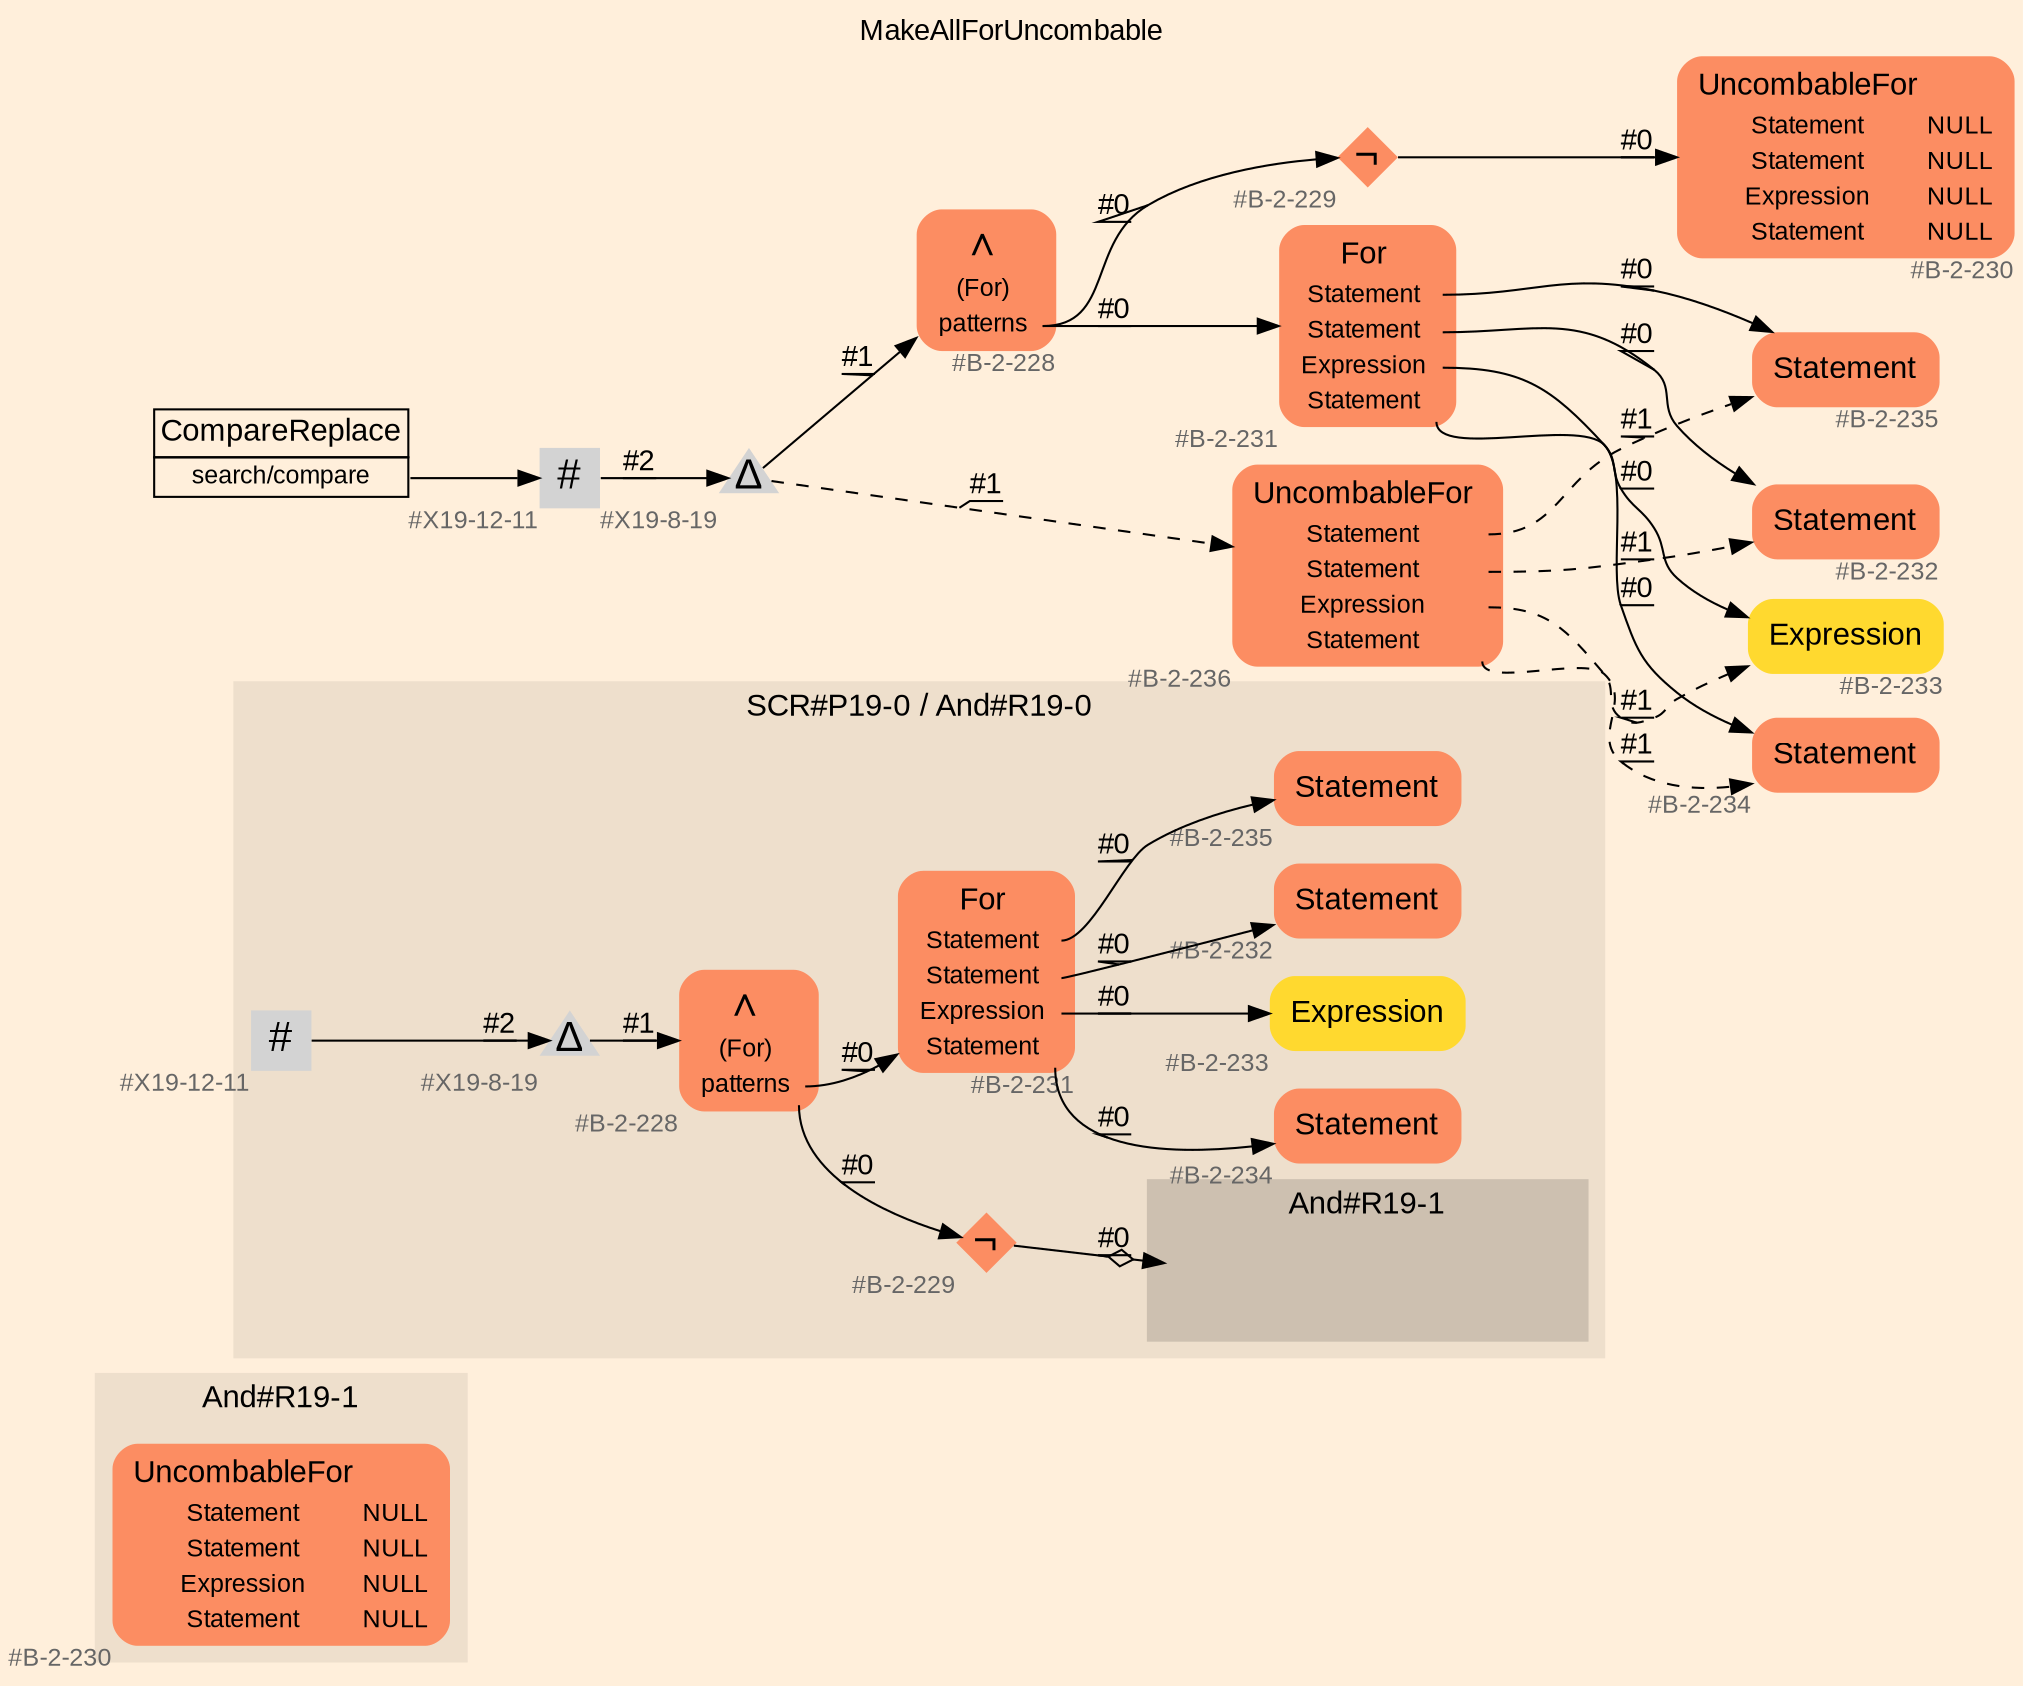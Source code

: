 digraph "MakeAllForUncombable" {
label = "MakeAllForUncombable"
labelloc = t
graph [
    rankdir = "LR"
    ranksep = 0.3
    bgcolor = antiquewhite1
    color = black
    fontcolor = black
    fontname = "Arial"
];
node [
    fontname = "Arial"
];
edge [
    fontname = "Arial"
];

// -------------------- figure And#R19-1 --------------------
// -------- region And#R19-1 ----------
subgraph "clusterAnd#R19-1" {
    label = "And#R19-1"
    style = "filled"
    color = antiquewhite2
    fontsize = "15"
    // -------- block And#R19-1/#B-2-230 ----------
    "And#R19-1/#B-2-230" [
        fillcolor = "/set28/2"
        xlabel = "#B-2-230"
        fontsize = "12"
        fontcolor = grey40
        shape = "plaintext"
        label = <<TABLE BORDER="0" CELLBORDER="0" CELLSPACING="0">
         <TR><TD><FONT COLOR="black" POINT-SIZE="15">UncombableFor</FONT></TD></TR>
         <TR><TD><FONT COLOR="black" POINT-SIZE="12">Statement</FONT></TD><TD PORT="port0"><FONT COLOR="black" POINT-SIZE="12">NULL</FONT></TD></TR>
         <TR><TD><FONT COLOR="black" POINT-SIZE="12">Statement</FONT></TD><TD PORT="port1"><FONT COLOR="black" POINT-SIZE="12">NULL</FONT></TD></TR>
         <TR><TD><FONT COLOR="black" POINT-SIZE="12">Expression</FONT></TD><TD PORT="port2"><FONT COLOR="black" POINT-SIZE="12">NULL</FONT></TD></TR>
         <TR><TD><FONT COLOR="black" POINT-SIZE="12">Statement</FONT></TD><TD PORT="port3"><FONT COLOR="black" POINT-SIZE="12">NULL</FONT></TD></TR>
        </TABLE>>
        style = "rounded,filled"
    ];
    
}


// -------------------- figure And#R19-0 --------------------
// -------- region And#R19-0 ----------
subgraph "clusterAnd#R19-0" {
    label = "SCR#P19-0 / And#R19-0"
    style = "filled"
    color = antiquewhite2
    fontsize = "15"
    // -------- block And#R19-0/#X19-8-19 ----------
    "And#R19-0/#X19-8-19" [
        xlabel = "#X19-8-19"
        fontsize = "12"
        fontcolor = grey40
        shape = "triangle"
        label = <<FONT COLOR="black" POINT-SIZE="20">Δ</FONT>>
        style = "filled"
        penwidth = 0.0
        fixedsize = true
        width = 0.4
        height = 0.4
    ];
    
    // -------- block And#R19-0/#B-2-232 ----------
    "And#R19-0/#B-2-232" [
        fillcolor = "/set28/2"
        xlabel = "#B-2-232"
        fontsize = "12"
        fontcolor = grey40
        shape = "plaintext"
        label = <<TABLE BORDER="0" CELLBORDER="0" CELLSPACING="0">
         <TR><TD><FONT COLOR="black" POINT-SIZE="15">Statement</FONT></TD></TR>
        </TABLE>>
        style = "rounded,filled"
    ];
    
    // -------- block And#R19-0/#B-2-235 ----------
    "And#R19-0/#B-2-235" [
        fillcolor = "/set28/2"
        xlabel = "#B-2-235"
        fontsize = "12"
        fontcolor = grey40
        shape = "plaintext"
        label = <<TABLE BORDER="0" CELLBORDER="0" CELLSPACING="0">
         <TR><TD><FONT COLOR="black" POINT-SIZE="15">Statement</FONT></TD></TR>
        </TABLE>>
        style = "rounded,filled"
    ];
    
    // -------- block And#R19-0/#B-2-234 ----------
    "And#R19-0/#B-2-234" [
        fillcolor = "/set28/2"
        xlabel = "#B-2-234"
        fontsize = "12"
        fontcolor = grey40
        shape = "plaintext"
        label = <<TABLE BORDER="0" CELLBORDER="0" CELLSPACING="0">
         <TR><TD><FONT COLOR="black" POINT-SIZE="15">Statement</FONT></TD></TR>
        </TABLE>>
        style = "rounded,filled"
    ];
    
    // -------- block And#R19-0/#X19-12-11 ----------
    "And#R19-0/#X19-12-11" [
        xlabel = "#X19-12-11"
        fontsize = "12"
        fontcolor = grey40
        shape = "square"
        label = <<FONT COLOR="black" POINT-SIZE="20">#</FONT>>
        style = "filled"
        penwidth = 0.0
        fixedsize = true
        width = 0.4
        height = 0.4
    ];
    
    // -------- block And#R19-0/#B-2-229 ----------
    "And#R19-0/#B-2-229" [
        fillcolor = "/set28/2"
        xlabel = "#B-2-229"
        fontsize = "12"
        fontcolor = grey40
        shape = "diamond"
        label = <<FONT COLOR="black" POINT-SIZE="20">¬</FONT>>
        style = "filled"
        penwidth = 0.0
        fixedsize = true
        width = 0.4
        height = 0.4
    ];
    
    // -------- block And#R19-0/#B-2-233 ----------
    "And#R19-0/#B-2-233" [
        fillcolor = "/set28/6"
        xlabel = "#B-2-233"
        fontsize = "12"
        fontcolor = grey40
        shape = "plaintext"
        label = <<TABLE BORDER="0" CELLBORDER="0" CELLSPACING="0">
         <TR><TD><FONT COLOR="black" POINT-SIZE="15">Expression</FONT></TD></TR>
        </TABLE>>
        style = "rounded,filled"
    ];
    
    // -------- block And#R19-0/#B-2-228 ----------
    "And#R19-0/#B-2-228" [
        fillcolor = "/set28/2"
        xlabel = "#B-2-228"
        fontsize = "12"
        fontcolor = grey40
        shape = "plaintext"
        label = <<TABLE BORDER="0" CELLBORDER="0" CELLSPACING="0">
         <TR><TD><FONT COLOR="black" POINT-SIZE="20">∧</FONT></TD></TR>
         <TR><TD><FONT COLOR="black" POINT-SIZE="12">(For)</FONT></TD><TD PORT="port0"></TD></TR>
         <TR><TD><FONT COLOR="black" POINT-SIZE="12">patterns</FONT></TD><TD PORT="port1"></TD></TR>
        </TABLE>>
        style = "rounded,filled"
    ];
    
    // -------- block And#R19-0/#B-2-231 ----------
    "And#R19-0/#B-2-231" [
        fillcolor = "/set28/2"
        xlabel = "#B-2-231"
        fontsize = "12"
        fontcolor = grey40
        shape = "plaintext"
        label = <<TABLE BORDER="0" CELLBORDER="0" CELLSPACING="0">
         <TR><TD><FONT COLOR="black" POINT-SIZE="15">For</FONT></TD></TR>
         <TR><TD><FONT COLOR="black" POINT-SIZE="12">Statement</FONT></TD><TD PORT="port0"></TD></TR>
         <TR><TD><FONT COLOR="black" POINT-SIZE="12">Statement</FONT></TD><TD PORT="port1"></TD></TR>
         <TR><TD><FONT COLOR="black" POINT-SIZE="12">Expression</FONT></TD><TD PORT="port2"></TD></TR>
         <TR><TD><FONT COLOR="black" POINT-SIZE="12">Statement</FONT></TD><TD PORT="port3"></TD></TR>
        </TABLE>>
        style = "rounded,filled"
    ];
    
    // -------- region And#R19-0/And#R19-1 ----------
    subgraph "clusterAnd#R19-0/And#R19-1" {
        label = "And#R19-1"
        style = "filled"
        color = antiquewhite3
        fontsize = "15"
        // -------- block And#R19-0/And#R19-1/#B-2-230 ----------
        "And#R19-0/And#R19-1/#B-2-230" [
            fillcolor = "/set28/2"
            xlabel = "#B-2-230"
            fontsize = "12"
            fontcolor = grey40
            shape = "none"
            style = "invisible"
        ];
        
    }
    
}

"And#R19-0/#X19-8-19" -> "And#R19-0/#B-2-228" [
    label = "#1"
    decorate = true
    color = black
    fontcolor = black
];

"And#R19-0/#X19-12-11" -> "And#R19-0/#X19-8-19" [
    label = "#2"
    decorate = true
    color = black
    fontcolor = black
];

"And#R19-0/#B-2-229" -> "And#R19-0/And#R19-1/#B-2-230" [
    arrowhead="normalnoneodiamond"
    label = "#0"
    decorate = true
    color = black
    fontcolor = black
];

"And#R19-0/#B-2-228":port1 -> "And#R19-0/#B-2-229" [
    label = "#0"
    decorate = true
    color = black
    fontcolor = black
];

"And#R19-0/#B-2-228":port1 -> "And#R19-0/#B-2-231" [
    label = "#0"
    decorate = true
    color = black
    fontcolor = black
];

"And#R19-0/#B-2-231":port0 -> "And#R19-0/#B-2-235" [
    label = "#0"
    decorate = true
    color = black
    fontcolor = black
];

"And#R19-0/#B-2-231":port1 -> "And#R19-0/#B-2-232" [
    label = "#0"
    decorate = true
    color = black
    fontcolor = black
];

"And#R19-0/#B-2-231":port2 -> "And#R19-0/#B-2-233" [
    label = "#0"
    decorate = true
    color = black
    fontcolor = black
];

"And#R19-0/#B-2-231":port3 -> "And#R19-0/#B-2-234" [
    label = "#0"
    decorate = true
    color = black
    fontcolor = black
];


// -------------------- transformation figure --------------------
// -------- block CR#X19-10-19 ----------
"CR#X19-10-19" [
    fillcolor = antiquewhite1
    fontsize = "12"
    fontcolor = grey40
    shape = "plaintext"
    label = <<TABLE BORDER="0" CELLBORDER="1" CELLSPACING="0">
     <TR><TD><FONT COLOR="black" POINT-SIZE="15">CompareReplace</FONT></TD></TR>
     <TR><TD PORT="port0"><FONT COLOR="black" POINT-SIZE="12">search/compare</FONT></TD></TR>
    </TABLE>>
    style = "filled"
    color = black
];

// -------- block #X19-12-11 ----------
"#X19-12-11" [
    xlabel = "#X19-12-11"
    fontsize = "12"
    fontcolor = grey40
    shape = "square"
    label = <<FONT COLOR="black" POINT-SIZE="20">#</FONT>>
    style = "filled"
    penwidth = 0.0
    fixedsize = true
    width = 0.4
    height = 0.4
];

// -------- block #X19-8-19 ----------
"#X19-8-19" [
    xlabel = "#X19-8-19"
    fontsize = "12"
    fontcolor = grey40
    shape = "triangle"
    label = <<FONT COLOR="black" POINT-SIZE="20">Δ</FONT>>
    style = "filled"
    penwidth = 0.0
    fixedsize = true
    width = 0.4
    height = 0.4
];

// -------- block #B-2-228 ----------
"#B-2-228" [
    fillcolor = "/set28/2"
    xlabel = "#B-2-228"
    fontsize = "12"
    fontcolor = grey40
    shape = "plaintext"
    label = <<TABLE BORDER="0" CELLBORDER="0" CELLSPACING="0">
     <TR><TD><FONT COLOR="black" POINT-SIZE="20">∧</FONT></TD></TR>
     <TR><TD><FONT COLOR="black" POINT-SIZE="12">(For)</FONT></TD><TD PORT="port0"></TD></TR>
     <TR><TD><FONT COLOR="black" POINT-SIZE="12">patterns</FONT></TD><TD PORT="port1"></TD></TR>
    </TABLE>>
    style = "rounded,filled"
];

// -------- block #B-2-229 ----------
"#B-2-229" [
    fillcolor = "/set28/2"
    xlabel = "#B-2-229"
    fontsize = "12"
    fontcolor = grey40
    shape = "diamond"
    label = <<FONT COLOR="black" POINT-SIZE="20">¬</FONT>>
    style = "filled"
    penwidth = 0.0
    fixedsize = true
    width = 0.4
    height = 0.4
];

// -------- block #B-2-230 ----------
"#B-2-230" [
    fillcolor = "/set28/2"
    xlabel = "#B-2-230"
    fontsize = "12"
    fontcolor = grey40
    shape = "plaintext"
    label = <<TABLE BORDER="0" CELLBORDER="0" CELLSPACING="0">
     <TR><TD><FONT COLOR="black" POINT-SIZE="15">UncombableFor</FONT></TD></TR>
     <TR><TD><FONT COLOR="black" POINT-SIZE="12">Statement</FONT></TD><TD PORT="port0"><FONT COLOR="black" POINT-SIZE="12">NULL</FONT></TD></TR>
     <TR><TD><FONT COLOR="black" POINT-SIZE="12">Statement</FONT></TD><TD PORT="port1"><FONT COLOR="black" POINT-SIZE="12">NULL</FONT></TD></TR>
     <TR><TD><FONT COLOR="black" POINT-SIZE="12">Expression</FONT></TD><TD PORT="port2"><FONT COLOR="black" POINT-SIZE="12">NULL</FONT></TD></TR>
     <TR><TD><FONT COLOR="black" POINT-SIZE="12">Statement</FONT></TD><TD PORT="port3"><FONT COLOR="black" POINT-SIZE="12">NULL</FONT></TD></TR>
    </TABLE>>
    style = "rounded,filled"
];

// -------- block #B-2-231 ----------
"#B-2-231" [
    fillcolor = "/set28/2"
    xlabel = "#B-2-231"
    fontsize = "12"
    fontcolor = grey40
    shape = "plaintext"
    label = <<TABLE BORDER="0" CELLBORDER="0" CELLSPACING="0">
     <TR><TD><FONT COLOR="black" POINT-SIZE="15">For</FONT></TD></TR>
     <TR><TD><FONT COLOR="black" POINT-SIZE="12">Statement</FONT></TD><TD PORT="port0"></TD></TR>
     <TR><TD><FONT COLOR="black" POINT-SIZE="12">Statement</FONT></TD><TD PORT="port1"></TD></TR>
     <TR><TD><FONT COLOR="black" POINT-SIZE="12">Expression</FONT></TD><TD PORT="port2"></TD></TR>
     <TR><TD><FONT COLOR="black" POINT-SIZE="12">Statement</FONT></TD><TD PORT="port3"></TD></TR>
    </TABLE>>
    style = "rounded,filled"
];

// -------- block #B-2-235 ----------
"#B-2-235" [
    fillcolor = "/set28/2"
    xlabel = "#B-2-235"
    fontsize = "12"
    fontcolor = grey40
    shape = "plaintext"
    label = <<TABLE BORDER="0" CELLBORDER="0" CELLSPACING="0">
     <TR><TD><FONT COLOR="black" POINT-SIZE="15">Statement</FONT></TD></TR>
    </TABLE>>
    style = "rounded,filled"
];

// -------- block #B-2-232 ----------
"#B-2-232" [
    fillcolor = "/set28/2"
    xlabel = "#B-2-232"
    fontsize = "12"
    fontcolor = grey40
    shape = "plaintext"
    label = <<TABLE BORDER="0" CELLBORDER="0" CELLSPACING="0">
     <TR><TD><FONT COLOR="black" POINT-SIZE="15">Statement</FONT></TD></TR>
    </TABLE>>
    style = "rounded,filled"
];

// -------- block #B-2-233 ----------
"#B-2-233" [
    fillcolor = "/set28/6"
    xlabel = "#B-2-233"
    fontsize = "12"
    fontcolor = grey40
    shape = "plaintext"
    label = <<TABLE BORDER="0" CELLBORDER="0" CELLSPACING="0">
     <TR><TD><FONT COLOR="black" POINT-SIZE="15">Expression</FONT></TD></TR>
    </TABLE>>
    style = "rounded,filled"
];

// -------- block #B-2-234 ----------
"#B-2-234" [
    fillcolor = "/set28/2"
    xlabel = "#B-2-234"
    fontsize = "12"
    fontcolor = grey40
    shape = "plaintext"
    label = <<TABLE BORDER="0" CELLBORDER="0" CELLSPACING="0">
     <TR><TD><FONT COLOR="black" POINT-SIZE="15">Statement</FONT></TD></TR>
    </TABLE>>
    style = "rounded,filled"
];

// -------- block #B-2-236 ----------
"#B-2-236" [
    fillcolor = "/set28/2"
    xlabel = "#B-2-236"
    fontsize = "12"
    fontcolor = grey40
    shape = "plaintext"
    label = <<TABLE BORDER="0" CELLBORDER="0" CELLSPACING="0">
     <TR><TD><FONT COLOR="black" POINT-SIZE="15">UncombableFor</FONT></TD></TR>
     <TR><TD><FONT COLOR="black" POINT-SIZE="12">Statement</FONT></TD><TD PORT="port0"></TD></TR>
     <TR><TD><FONT COLOR="black" POINT-SIZE="12">Statement</FONT></TD><TD PORT="port1"></TD></TR>
     <TR><TD><FONT COLOR="black" POINT-SIZE="12">Expression</FONT></TD><TD PORT="port2"></TD></TR>
     <TR><TD><FONT COLOR="black" POINT-SIZE="12">Statement</FONT></TD><TD PORT="port3"></TD></TR>
    </TABLE>>
    style = "rounded,filled"
];

"CR#X19-10-19":port0 -> "#X19-12-11" [
    label = ""
    decorate = true
    color = black
    fontcolor = black
];

"#X19-12-11" -> "#X19-8-19" [
    label = "#2"
    decorate = true
    color = black
    fontcolor = black
];

"#X19-8-19" -> "#B-2-228" [
    label = "#1"
    decorate = true
    color = black
    fontcolor = black
];

"#X19-8-19" -> "#B-2-236" [
    style="dashed"
    label = "#1"
    decorate = true
    color = black
    fontcolor = black
];

"#B-2-228":port1 -> "#B-2-229" [
    label = "#0"
    decorate = true
    color = black
    fontcolor = black
];

"#B-2-228":port1 -> "#B-2-231" [
    label = "#0"
    decorate = true
    color = black
    fontcolor = black
];

"#B-2-229" -> "#B-2-230" [
    label = "#0"
    decorate = true
    color = black
    fontcolor = black
];

"#B-2-231":port0 -> "#B-2-235" [
    label = "#0"
    decorate = true
    color = black
    fontcolor = black
];

"#B-2-231":port1 -> "#B-2-232" [
    label = "#0"
    decorate = true
    color = black
    fontcolor = black
];

"#B-2-231":port2 -> "#B-2-233" [
    label = "#0"
    decorate = true
    color = black
    fontcolor = black
];

"#B-2-231":port3 -> "#B-2-234" [
    label = "#0"
    decorate = true
    color = black
    fontcolor = black
];

"#B-2-236":port0 -> "#B-2-235" [
    style="dashed"
    label = "#1"
    decorate = true
    color = black
    fontcolor = black
];

"#B-2-236":port1 -> "#B-2-232" [
    style="dashed"
    label = "#1"
    decorate = true
    color = black
    fontcolor = black
];

"#B-2-236":port2 -> "#B-2-233" [
    style="dashed"
    label = "#1"
    decorate = true
    color = black
    fontcolor = black
];

"#B-2-236":port3 -> "#B-2-234" [
    style="dashed"
    label = "#1"
    decorate = true
    color = black
    fontcolor = black
];


}
